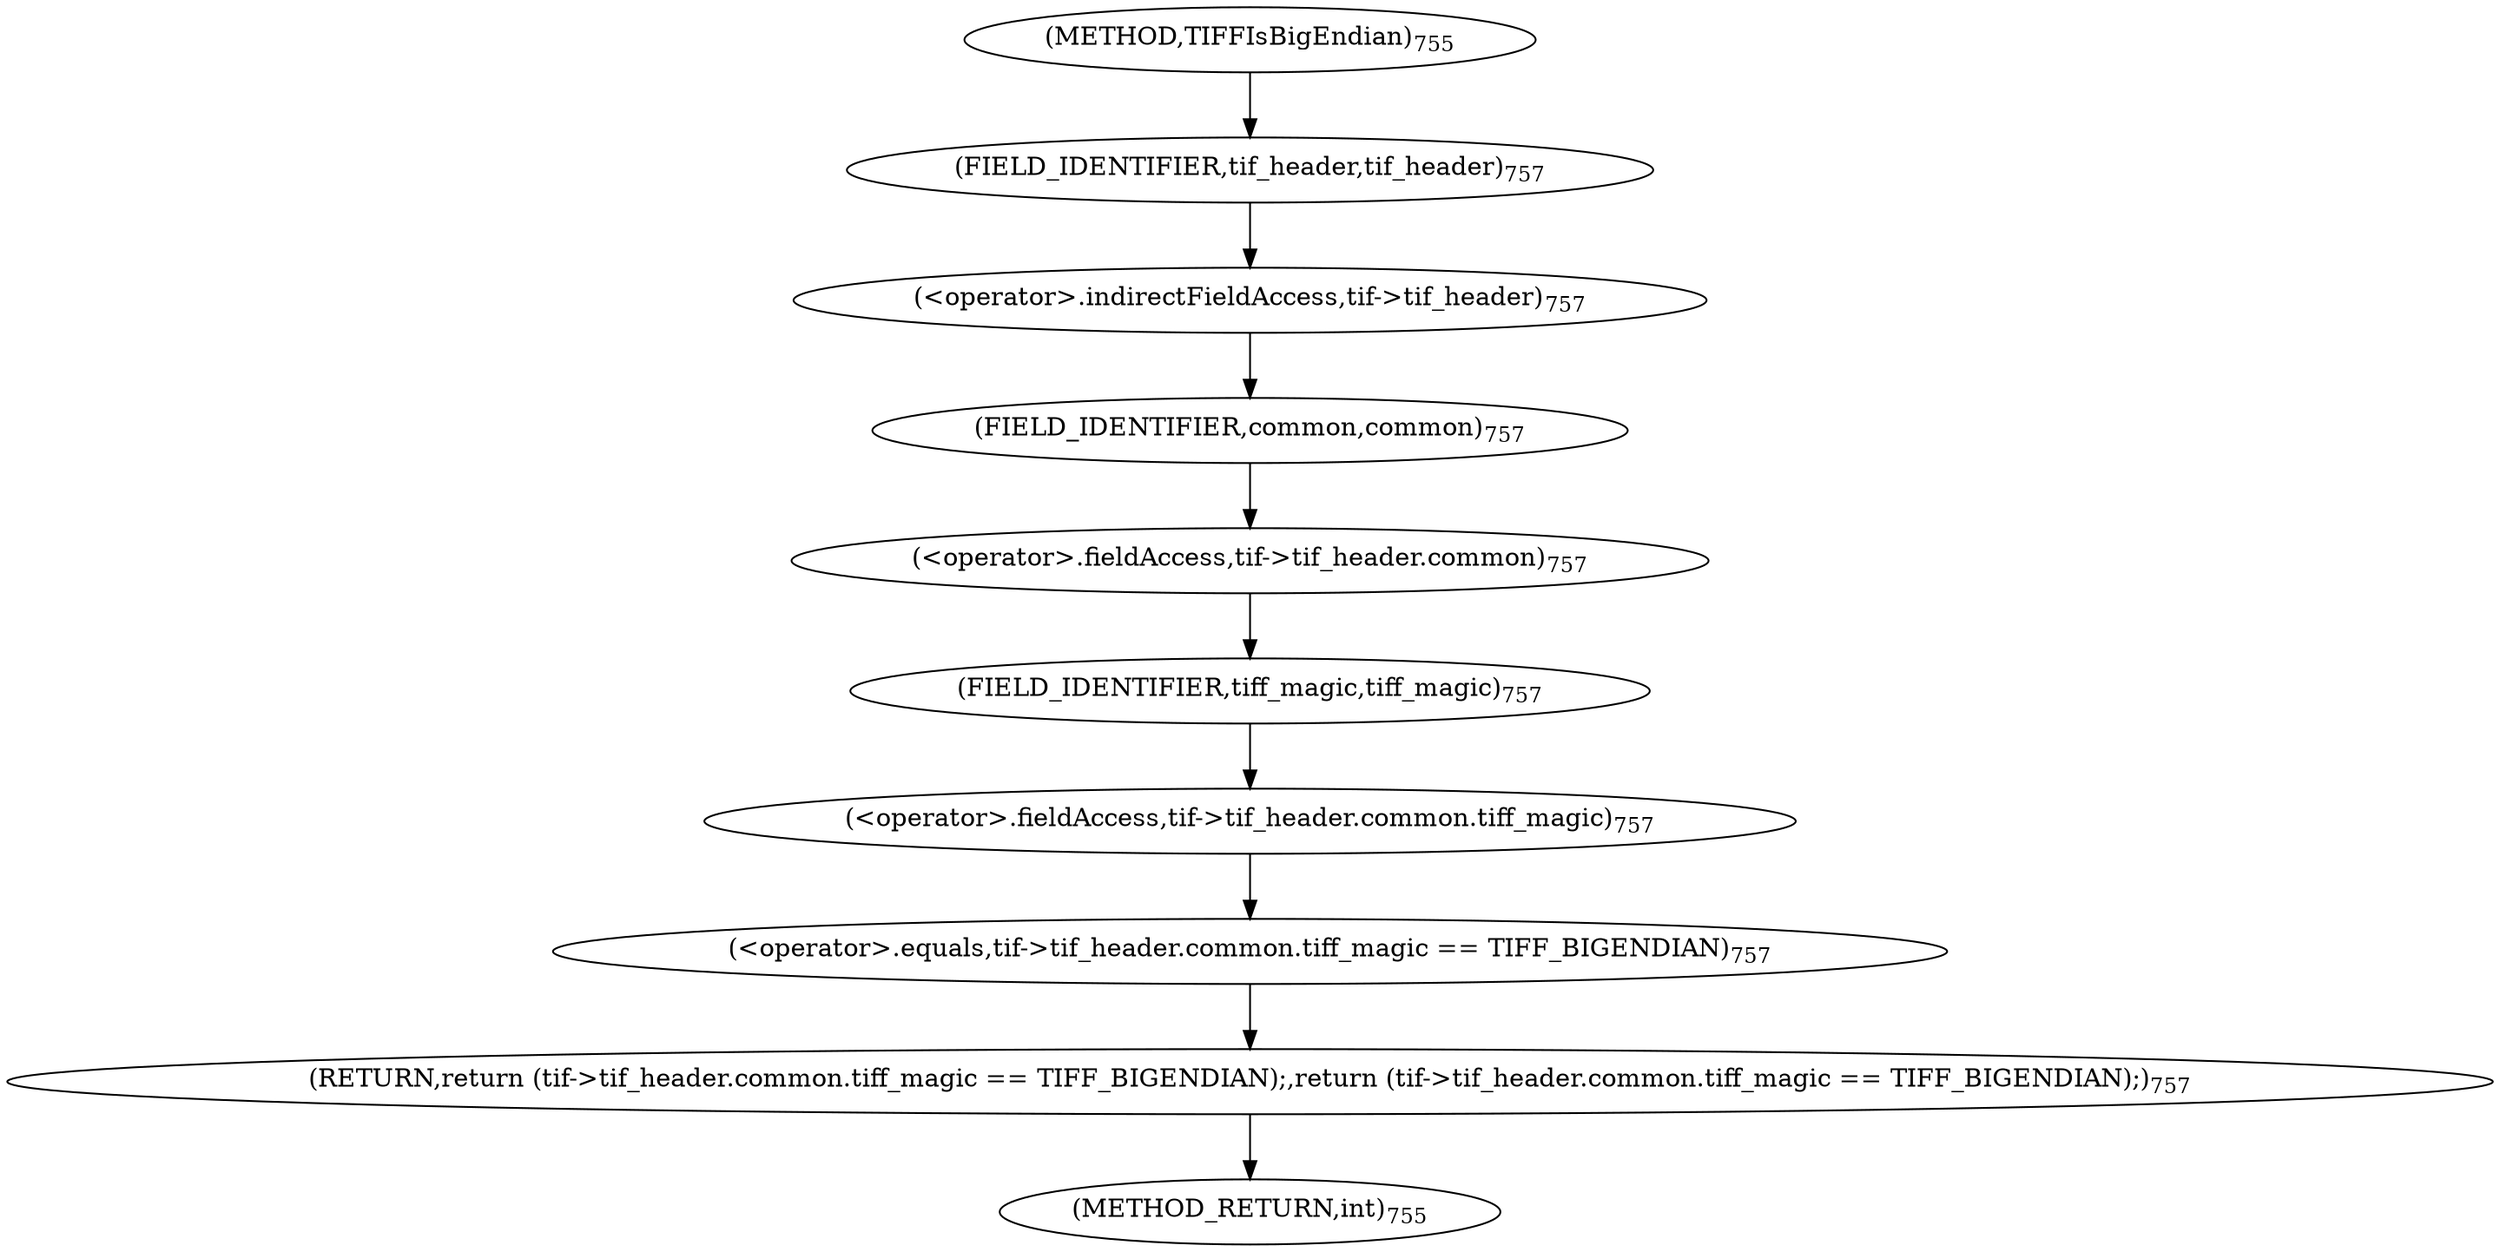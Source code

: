 digraph "TIFFIsBigEndian" {  
"1607" [label = <(RETURN,return (tif-&gt;tif_header.common.tiff_magic == TIFF_BIGENDIAN);,return (tif-&gt;tif_header.common.tiff_magic == TIFF_BIGENDIAN);)<SUB>757</SUB>> ]
"1608" [label = <(&lt;operator&gt;.equals,tif-&gt;tif_header.common.tiff_magic == TIFF_BIGENDIAN)<SUB>757</SUB>> ]
"1609" [label = <(&lt;operator&gt;.fieldAccess,tif-&gt;tif_header.common.tiff_magic)<SUB>757</SUB>> ]
"1610" [label = <(&lt;operator&gt;.fieldAccess,tif-&gt;tif_header.common)<SUB>757</SUB>> ]
"1615" [label = <(FIELD_IDENTIFIER,tiff_magic,tiff_magic)<SUB>757</SUB>> ]
"1611" [label = <(&lt;operator&gt;.indirectFieldAccess,tif-&gt;tif_header)<SUB>757</SUB>> ]
"1614" [label = <(FIELD_IDENTIFIER,common,common)<SUB>757</SUB>> ]
"1613" [label = <(FIELD_IDENTIFIER,tif_header,tif_header)<SUB>757</SUB>> ]
"1604" [label = <(METHOD,TIFFIsBigEndian)<SUB>755</SUB>> ]
"1617" [label = <(METHOD_RETURN,int)<SUB>755</SUB>> ]
  "1607" -> "1617" 
  "1608" -> "1607" 
  "1609" -> "1608" 
  "1610" -> "1615" 
  "1615" -> "1609" 
  "1611" -> "1614" 
  "1614" -> "1610" 
  "1613" -> "1611" 
  "1604" -> "1613" 
}
